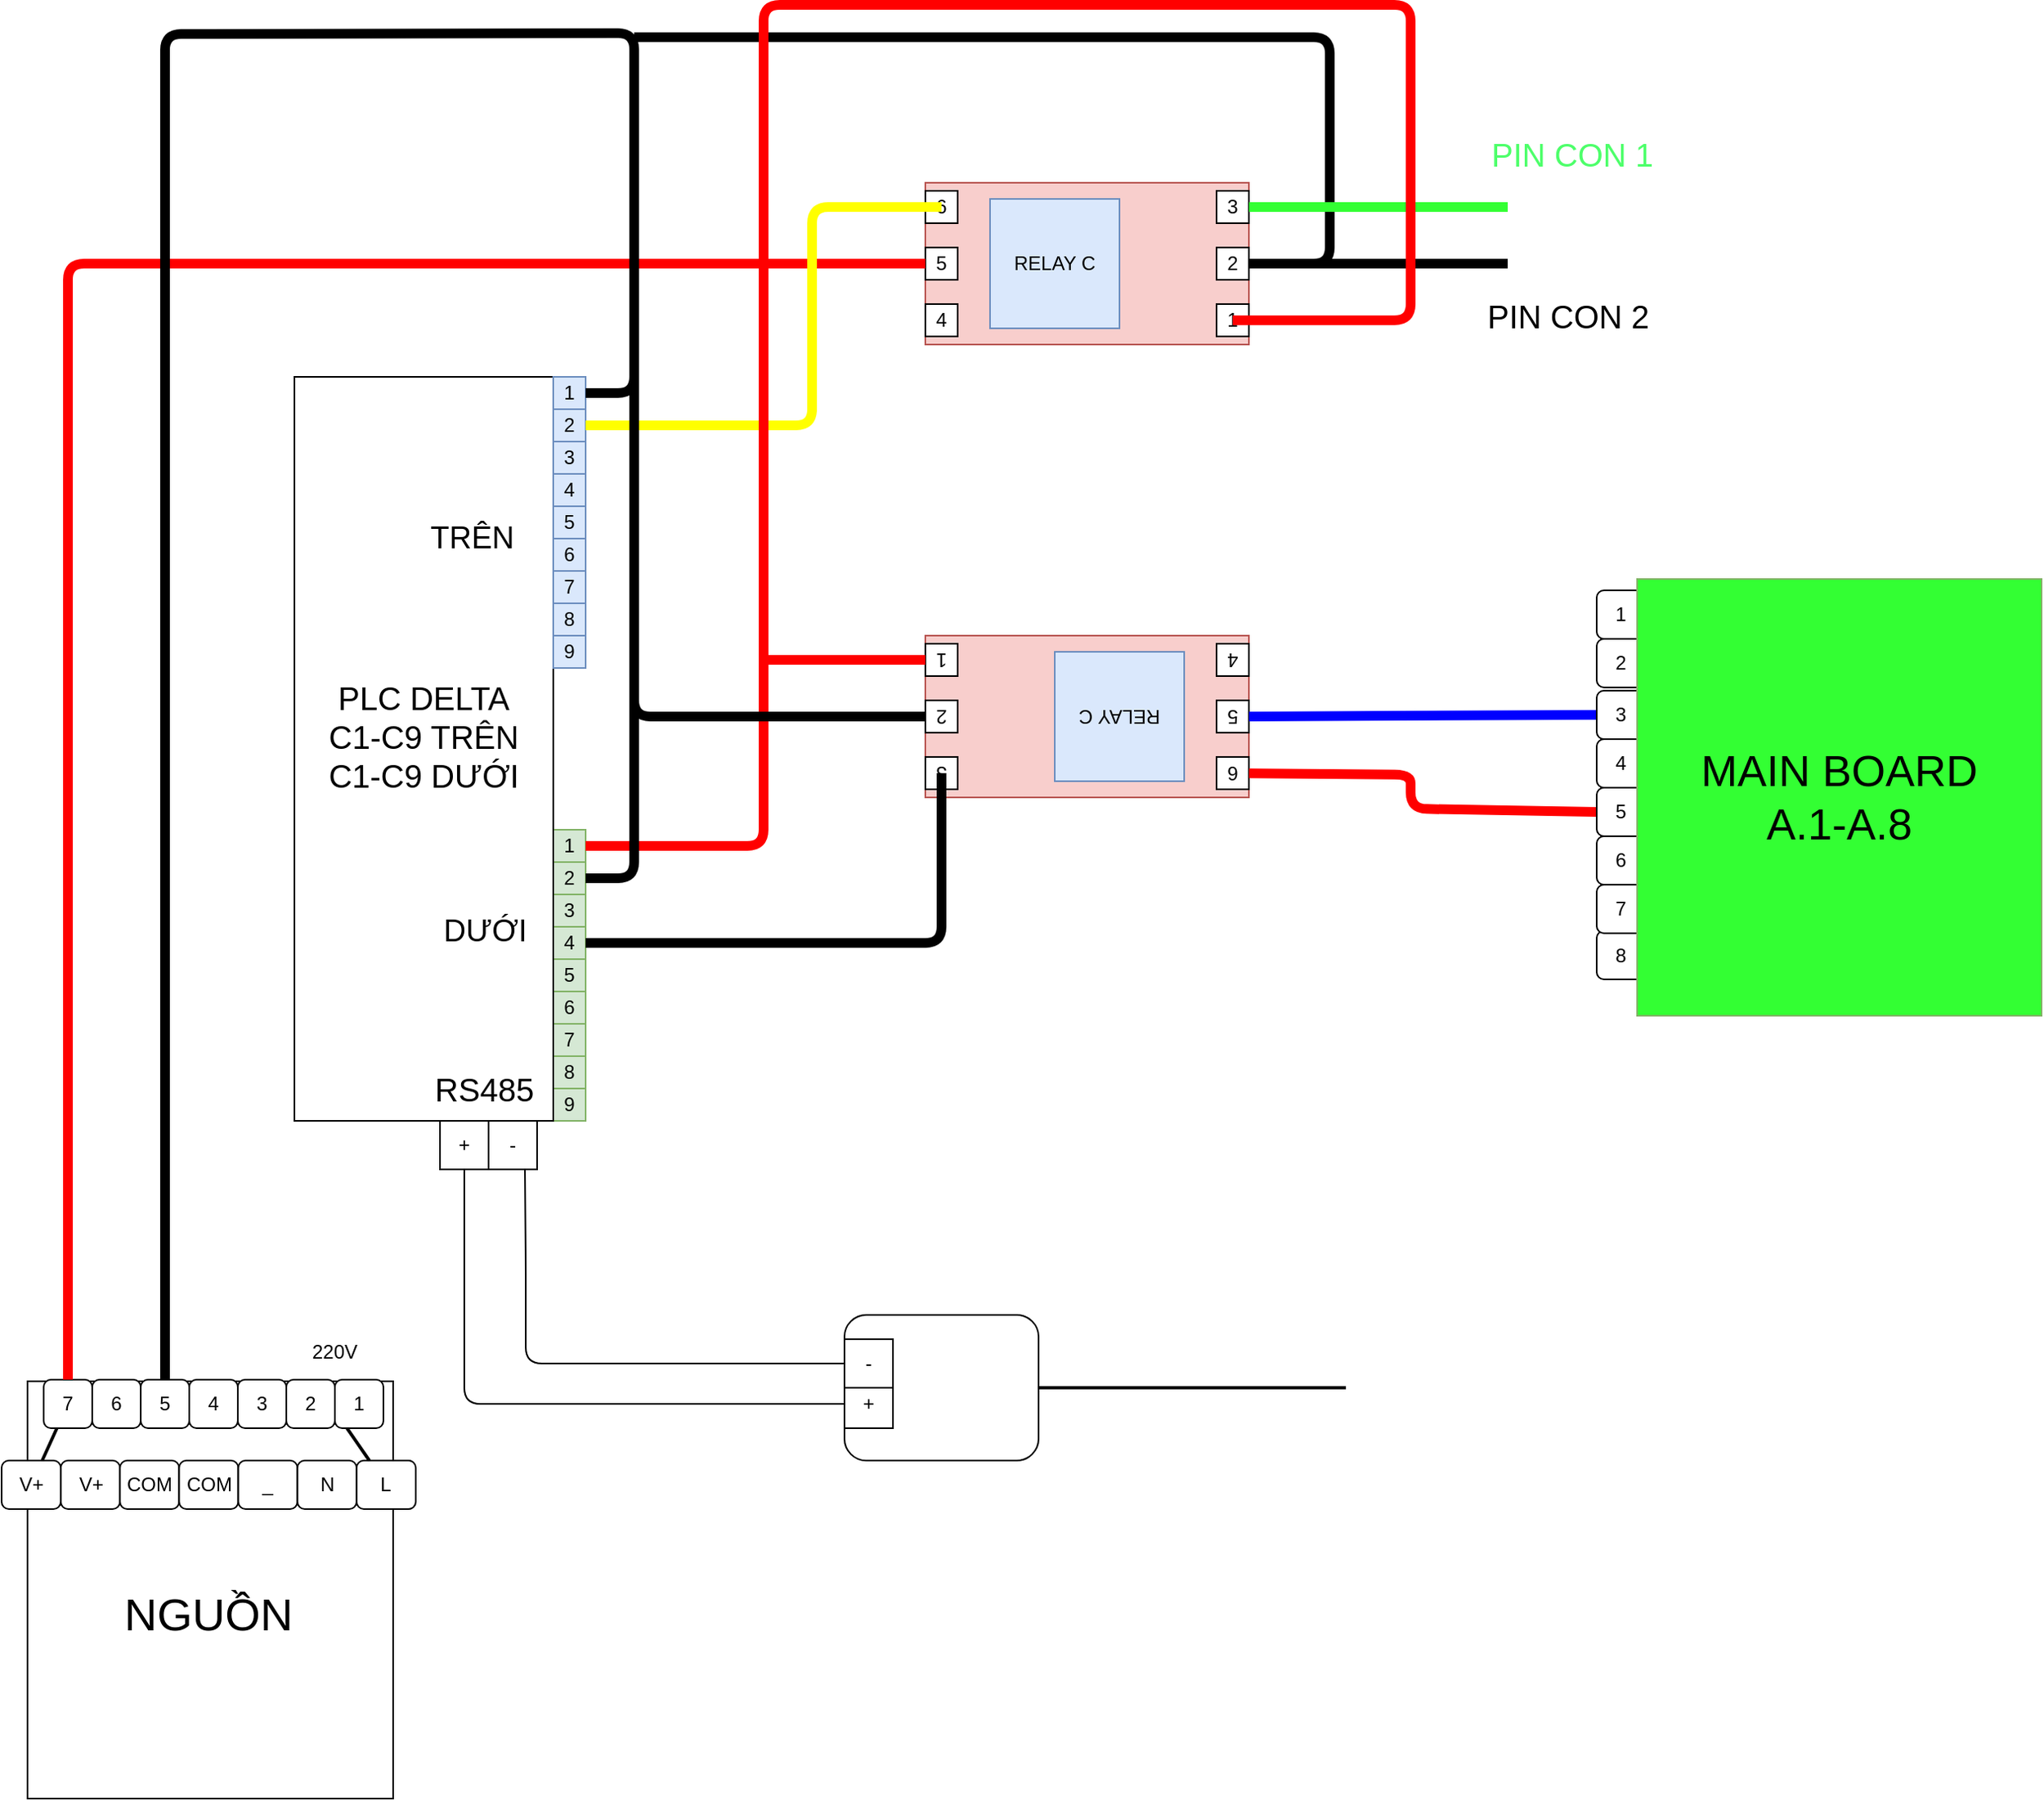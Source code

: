 <mxfile version="10.6.9"><diagram id="G7wQJjFWk1xbcr5ygPAA" name="Page-1"><mxGraphModel dx="1527" dy="1572" grid="1" gridSize="10" guides="1" tooltips="1" connect="1" arrows="1" fold="1" page="1" pageScale="1" pageWidth="827" pageHeight="1169" math="0" shadow="0"><root><mxCell id="0"/><mxCell id="1" parent="0"/><mxCell id="yhSt_tYidlioB5YtSPUc-62" value="" style="group" vertex="1" connectable="0" parent="1"><mxGeometry x="550" y="-40" width="200" height="100" as="geometry"/></mxCell><mxCell id="yhSt_tYidlioB5YtSPUc-48" value="" style="rounded=0;whiteSpace=wrap;html=1;fillColor=#f8cecc;strokeColor=#b85450;" vertex="1" parent="yhSt_tYidlioB5YtSPUc-62"><mxGeometry width="200" height="100" as="geometry"/></mxCell><mxCell id="yhSt_tYidlioB5YtSPUc-54" value="" style="group" vertex="1" connectable="0" parent="yhSt_tYidlioB5YtSPUc-62"><mxGeometry y="5" width="20" height="90" as="geometry"/></mxCell><mxCell id="yhSt_tYidlioB5YtSPUc-49" value="6" style="whiteSpace=wrap;html=1;aspect=fixed;" vertex="1" parent="yhSt_tYidlioB5YtSPUc-54"><mxGeometry width="20" height="20" as="geometry"/></mxCell><mxCell id="yhSt_tYidlioB5YtSPUc-50" value="5" style="whiteSpace=wrap;html=1;aspect=fixed;direction=south;" vertex="1" parent="yhSt_tYidlioB5YtSPUc-54"><mxGeometry y="35" width="20" height="20" as="geometry"/></mxCell><mxCell id="yhSt_tYidlioB5YtSPUc-51" value="4" style="whiteSpace=wrap;html=1;aspect=fixed;" vertex="1" parent="yhSt_tYidlioB5YtSPUc-54"><mxGeometry y="70" width="20" height="20" as="geometry"/></mxCell><mxCell id="yhSt_tYidlioB5YtSPUc-55" value="" style="group" vertex="1" connectable="0" parent="yhSt_tYidlioB5YtSPUc-62"><mxGeometry x="180" y="5" width="20" height="90" as="geometry"/></mxCell><mxCell id="yhSt_tYidlioB5YtSPUc-56" value="3" style="whiteSpace=wrap;html=1;aspect=fixed;" vertex="1" parent="yhSt_tYidlioB5YtSPUc-55"><mxGeometry width="20" height="20" as="geometry"/></mxCell><mxCell id="yhSt_tYidlioB5YtSPUc-57" value="2" style="whiteSpace=wrap;html=1;aspect=fixed;" vertex="1" parent="yhSt_tYidlioB5YtSPUc-55"><mxGeometry y="35" width="20" height="20" as="geometry"/></mxCell><mxCell id="yhSt_tYidlioB5YtSPUc-58" value="1" style="whiteSpace=wrap;html=1;aspect=fixed;" vertex="1" parent="yhSt_tYidlioB5YtSPUc-55"><mxGeometry y="70" width="20" height="20" as="geometry"/></mxCell><mxCell id="yhSt_tYidlioB5YtSPUc-61" value="RELAY C" style="whiteSpace=wrap;html=1;aspect=fixed;fillColor=#dae8fc;strokeColor=#6c8ebf;" vertex="1" parent="yhSt_tYidlioB5YtSPUc-62"><mxGeometry x="40" y="10" width="80" height="80" as="geometry"/></mxCell><mxCell id="yhSt_tYidlioB5YtSPUc-63" value="" style="group;rotation=180;" vertex="1" connectable="0" parent="1"><mxGeometry x="550" y="240" width="200" height="100" as="geometry"/></mxCell><mxCell id="yhSt_tYidlioB5YtSPUc-64" value="" style="rounded=0;whiteSpace=wrap;html=1;fillColor=#f8cecc;strokeColor=#b85450;rotation=180;" vertex="1" parent="yhSt_tYidlioB5YtSPUc-63"><mxGeometry width="200" height="100" as="geometry"/></mxCell><mxCell id="yhSt_tYidlioB5YtSPUc-65" value="" style="group;rotation=180;" vertex="1" connectable="0" parent="yhSt_tYidlioB5YtSPUc-63"><mxGeometry x="180" y="5" width="20" height="90" as="geometry"/></mxCell><mxCell id="yhSt_tYidlioB5YtSPUc-66" value="6" style="whiteSpace=wrap;html=1;aspect=fixed;rotation=180;" vertex="1" parent="yhSt_tYidlioB5YtSPUc-65"><mxGeometry y="70" width="20" height="20" as="geometry"/></mxCell><mxCell id="yhSt_tYidlioB5YtSPUc-67" value="5" style="whiteSpace=wrap;html=1;aspect=fixed;direction=south;rotation=180;" vertex="1" parent="yhSt_tYidlioB5YtSPUc-65"><mxGeometry y="35" width="20" height="20" as="geometry"/></mxCell><mxCell id="yhSt_tYidlioB5YtSPUc-68" value="4" style="whiteSpace=wrap;html=1;aspect=fixed;rotation=180;" vertex="1" parent="yhSt_tYidlioB5YtSPUc-65"><mxGeometry width="20" height="20" as="geometry"/></mxCell><mxCell id="yhSt_tYidlioB5YtSPUc-69" value="" style="group;rotation=180;" vertex="1" connectable="0" parent="yhSt_tYidlioB5YtSPUc-63"><mxGeometry y="5" width="20" height="90" as="geometry"/></mxCell><mxCell id="yhSt_tYidlioB5YtSPUc-70" value="3" style="whiteSpace=wrap;html=1;aspect=fixed;rotation=180;" vertex="1" parent="yhSt_tYidlioB5YtSPUc-69"><mxGeometry y="70" width="20" height="20" as="geometry"/></mxCell><mxCell id="yhSt_tYidlioB5YtSPUc-71" value="2" style="whiteSpace=wrap;html=1;aspect=fixed;rotation=180;" vertex="1" parent="yhSt_tYidlioB5YtSPUc-69"><mxGeometry y="35" width="20" height="20" as="geometry"/></mxCell><mxCell id="yhSt_tYidlioB5YtSPUc-72" value="1" style="whiteSpace=wrap;html=1;aspect=fixed;rotation=180;" vertex="1" parent="yhSt_tYidlioB5YtSPUc-69"><mxGeometry width="20" height="20" as="geometry"/></mxCell><mxCell id="yhSt_tYidlioB5YtSPUc-73" value="RELAY C" style="whiteSpace=wrap;html=1;aspect=fixed;fillColor=#dae8fc;strokeColor=#6c8ebf;rotation=180;" vertex="1" parent="yhSt_tYidlioB5YtSPUc-63"><mxGeometry x="80" y="10" width="80" height="80" as="geometry"/></mxCell><mxCell id="yhSt_tYidlioB5YtSPUc-74" value="" style="group" vertex="1" connectable="0" parent="1"><mxGeometry x="240" y="80" width="100" height="460" as="geometry"/></mxCell><mxCell id="yhSt_tYidlioB5YtSPUc-27" value="" style="group;fillColor=#d5e8d4;strokeColor=#82b366;" vertex="1" connectable="0" parent="yhSt_tYidlioB5YtSPUc-74"><mxGeometry x="80" y="280" width="20" height="180" as="geometry"/></mxCell><mxCell id="yhSt_tYidlioB5YtSPUc-18" value="" style="group;fillColor=#d5e8d4;strokeColor=#82b366;" vertex="1" connectable="0" parent="yhSt_tYidlioB5YtSPUc-27"><mxGeometry width="20" height="80" as="geometry"/></mxCell><mxCell id="yhSt_tYidlioB5YtSPUc-7" value="1" style="whiteSpace=wrap;html=1;aspect=fixed;fillColor=#d5e8d4;strokeColor=#82b366;" vertex="1" parent="yhSt_tYidlioB5YtSPUc-18"><mxGeometry width="20" height="20" as="geometry"/></mxCell><mxCell id="yhSt_tYidlioB5YtSPUc-8" value="2" style="whiteSpace=wrap;html=1;aspect=fixed;fillColor=#d5e8d4;strokeColor=#82b366;" vertex="1" parent="yhSt_tYidlioB5YtSPUc-18"><mxGeometry y="20" width="20" height="20" as="geometry"/></mxCell><mxCell id="yhSt_tYidlioB5YtSPUc-9" value="3" style="whiteSpace=wrap;html=1;aspect=fixed;fillColor=#d5e8d4;strokeColor=#82b366;" vertex="1" parent="yhSt_tYidlioB5YtSPUc-18"><mxGeometry y="40" width="20" height="20" as="geometry"/></mxCell><mxCell id="yhSt_tYidlioB5YtSPUc-10" value="4" style="whiteSpace=wrap;html=1;aspect=fixed;fillColor=#d5e8d4;strokeColor=#82b366;" vertex="1" parent="yhSt_tYidlioB5YtSPUc-18"><mxGeometry y="60" width="20" height="20" as="geometry"/></mxCell><mxCell id="yhSt_tYidlioB5YtSPUc-19" value="" style="group;fillColor=#d5e8d4;strokeColor=#82b366;" vertex="1" connectable="0" parent="yhSt_tYidlioB5YtSPUc-27"><mxGeometry y="80" width="20" height="80" as="geometry"/></mxCell><mxCell id="yhSt_tYidlioB5YtSPUc-20" value="5" style="whiteSpace=wrap;html=1;aspect=fixed;fillColor=#d5e8d4;strokeColor=#82b366;" vertex="1" parent="yhSt_tYidlioB5YtSPUc-19"><mxGeometry width="20" height="20" as="geometry"/></mxCell><mxCell id="yhSt_tYidlioB5YtSPUc-21" value="6" style="whiteSpace=wrap;html=1;aspect=fixed;fillColor=#d5e8d4;strokeColor=#82b366;" vertex="1" parent="yhSt_tYidlioB5YtSPUc-19"><mxGeometry y="20" width="20" height="20" as="geometry"/></mxCell><mxCell id="yhSt_tYidlioB5YtSPUc-22" value="7" style="whiteSpace=wrap;html=1;aspect=fixed;fillColor=#d5e8d4;strokeColor=#82b366;" vertex="1" parent="yhSt_tYidlioB5YtSPUc-19"><mxGeometry y="40" width="20" height="20" as="geometry"/></mxCell><mxCell id="yhSt_tYidlioB5YtSPUc-23" value="8" style="whiteSpace=wrap;html=1;aspect=fixed;fillColor=#d5e8d4;strokeColor=#82b366;" vertex="1" parent="yhSt_tYidlioB5YtSPUc-19"><mxGeometry y="60" width="20" height="20" as="geometry"/></mxCell><mxCell id="yhSt_tYidlioB5YtSPUc-26" value="9" style="whiteSpace=wrap;html=1;aspect=fixed;fillColor=#d5e8d4;strokeColor=#82b366;" vertex="1" parent="yhSt_tYidlioB5YtSPUc-27"><mxGeometry y="160" width="20" height="20" as="geometry"/></mxCell><mxCell id="yhSt_tYidlioB5YtSPUc-28" value="&lt;font style=&quot;font-size: 20px&quot;&gt;PLC DELTA&lt;br&gt;C1-C9 TRÊN&lt;br&gt;C1-C9 DƯỚI&lt;br&gt;&lt;/font&gt;&lt;br&gt;" style="rounded=0;whiteSpace=wrap;html=1;direction=south;" vertex="1" parent="yhSt_tYidlioB5YtSPUc-74"><mxGeometry x="-80" width="160" height="460" as="geometry"/></mxCell><mxCell id="yhSt_tYidlioB5YtSPUc-34" value="" style="group;fillColor=#dae8fc;strokeColor=#6c8ebf;" vertex="1" connectable="0" parent="yhSt_tYidlioB5YtSPUc-74"><mxGeometry x="80" width="20" height="180" as="geometry"/></mxCell><mxCell id="yhSt_tYidlioB5YtSPUc-35" value="" style="group;fillColor=#dae8fc;strokeColor=#6c8ebf;" vertex="1" connectable="0" parent="yhSt_tYidlioB5YtSPUc-34"><mxGeometry width="20" height="80" as="geometry"/></mxCell><mxCell id="yhSt_tYidlioB5YtSPUc-36" value="1" style="whiteSpace=wrap;html=1;aspect=fixed;fillColor=#dae8fc;strokeColor=#6c8ebf;" vertex="1" parent="yhSt_tYidlioB5YtSPUc-35"><mxGeometry width="20" height="20" as="geometry"/></mxCell><mxCell id="yhSt_tYidlioB5YtSPUc-37" value="2" style="whiteSpace=wrap;html=1;aspect=fixed;fillColor=#dae8fc;strokeColor=#6c8ebf;" vertex="1" parent="yhSt_tYidlioB5YtSPUc-35"><mxGeometry y="20" width="20" height="20" as="geometry"/></mxCell><mxCell id="yhSt_tYidlioB5YtSPUc-38" value="3" style="whiteSpace=wrap;html=1;aspect=fixed;fillColor=#dae8fc;strokeColor=#6c8ebf;" vertex="1" parent="yhSt_tYidlioB5YtSPUc-35"><mxGeometry y="40" width="20" height="20" as="geometry"/></mxCell><mxCell id="yhSt_tYidlioB5YtSPUc-39" value="4" style="whiteSpace=wrap;html=1;aspect=fixed;fillColor=#dae8fc;strokeColor=#6c8ebf;" vertex="1" parent="yhSt_tYidlioB5YtSPUc-35"><mxGeometry y="60" width="20" height="20" as="geometry"/></mxCell><mxCell id="yhSt_tYidlioB5YtSPUc-40" value="" style="group;fillColor=#dae8fc;strokeColor=#6c8ebf;" vertex="1" connectable="0" parent="yhSt_tYidlioB5YtSPUc-34"><mxGeometry y="80" width="20" height="80" as="geometry"/></mxCell><mxCell id="yhSt_tYidlioB5YtSPUc-41" value="5" style="whiteSpace=wrap;html=1;aspect=fixed;fillColor=#dae8fc;strokeColor=#6c8ebf;" vertex="1" parent="yhSt_tYidlioB5YtSPUc-40"><mxGeometry width="20" height="20" as="geometry"/></mxCell><mxCell id="yhSt_tYidlioB5YtSPUc-42" value="6" style="whiteSpace=wrap;html=1;aspect=fixed;fillColor=#dae8fc;strokeColor=#6c8ebf;" vertex="1" parent="yhSt_tYidlioB5YtSPUc-40"><mxGeometry y="20" width="20" height="20" as="geometry"/></mxCell><mxCell id="yhSt_tYidlioB5YtSPUc-43" value="7" style="whiteSpace=wrap;html=1;aspect=fixed;fillColor=#dae8fc;strokeColor=#6c8ebf;" vertex="1" parent="yhSt_tYidlioB5YtSPUc-40"><mxGeometry y="40" width="20" height="20" as="geometry"/></mxCell><mxCell id="yhSt_tYidlioB5YtSPUc-44" value="8" style="whiteSpace=wrap;html=1;aspect=fixed;fillColor=#dae8fc;strokeColor=#6c8ebf;" vertex="1" parent="yhSt_tYidlioB5YtSPUc-40"><mxGeometry y="60" width="20" height="20" as="geometry"/></mxCell><mxCell id="yhSt_tYidlioB5YtSPUc-45" value="9" style="whiteSpace=wrap;html=1;aspect=fixed;fillColor=#dae8fc;strokeColor=#6c8ebf;" vertex="1" parent="yhSt_tYidlioB5YtSPUc-34"><mxGeometry y="160" width="20" height="20" as="geometry"/></mxCell><mxCell id="yhSt_tYidlioB5YtSPUc-131" value="&lt;font style=&quot;font-size: 20px&quot;&gt;RS485&lt;/font&gt;" style="text;html=1;strokeColor=none;fillColor=none;align=center;verticalAlign=middle;whiteSpace=wrap;rounded=0;" vertex="1" parent="yhSt_tYidlioB5YtSPUc-74"><mxGeometry x="10" y="415" width="55" height="50" as="geometry"/></mxCell><mxCell id="yhSt_tYidlioB5YtSPUc-132" value="&lt;font style=&quot;font-size: 19px&quot;&gt;TRÊN&lt;/font&gt;" style="text;html=1;strokeColor=none;fillColor=none;align=center;verticalAlign=middle;whiteSpace=wrap;rounded=0;" vertex="1" parent="yhSt_tYidlioB5YtSPUc-74"><mxGeometry x="10" y="90" width="40" height="20" as="geometry"/></mxCell><mxCell id="yhSt_tYidlioB5YtSPUc-133" value="&lt;font style=&quot;font-size: 19px&quot;&gt;DƯỚI&lt;/font&gt;" style="text;html=1;strokeColor=none;fillColor=none;align=center;verticalAlign=middle;whiteSpace=wrap;rounded=0;" vertex="1" parent="yhSt_tYidlioB5YtSPUc-74"><mxGeometry x="17.5" y="332.5" width="40" height="20" as="geometry"/></mxCell><mxCell id="yhSt_tYidlioB5YtSPUc-87" value="" style="group" vertex="1" connectable="0" parent="1"><mxGeometry x="-21" y="680" width="416" height="263" as="geometry"/></mxCell><mxCell id="yhSt_tYidlioB5YtSPUc-75" value="" style="rounded=0;whiteSpace=wrap;html=1;rotation=-90;" vertex="1" parent="yhSt_tYidlioB5YtSPUc-87"><mxGeometry y="37" width="258" height="226" as="geometry"/></mxCell><mxCell id="yhSt_tYidlioB5YtSPUc-83" value="" style="group" vertex="1" connectable="0" parent="yhSt_tYidlioB5YtSPUc-87"><mxGeometry x="26" y="20" width="210" height="30" as="geometry"/></mxCell><mxCell id="yhSt_tYidlioB5YtSPUc-76" value="6" style="rounded=1;whiteSpace=wrap;html=1;" vertex="1" parent="yhSt_tYidlioB5YtSPUc-83"><mxGeometry x="30" width="30" height="30" as="geometry"/></mxCell><mxCell id="yhSt_tYidlioB5YtSPUc-77" value="7" style="rounded=1;whiteSpace=wrap;html=1;" vertex="1" parent="yhSt_tYidlioB5YtSPUc-83"><mxGeometry width="30" height="30" as="geometry"/></mxCell><mxCell id="yhSt_tYidlioB5YtSPUc-78" value="5" style="rounded=1;whiteSpace=wrap;html=1;" vertex="1" parent="yhSt_tYidlioB5YtSPUc-83"><mxGeometry x="60" width="30" height="30" as="geometry"/></mxCell><mxCell id="yhSt_tYidlioB5YtSPUc-79" value="4" style="rounded=1;whiteSpace=wrap;html=1;" vertex="1" parent="yhSt_tYidlioB5YtSPUc-83"><mxGeometry x="90" width="30" height="30" as="geometry"/></mxCell><mxCell id="yhSt_tYidlioB5YtSPUc-80" value="3" style="rounded=1;whiteSpace=wrap;html=1;" vertex="1" parent="yhSt_tYidlioB5YtSPUc-83"><mxGeometry x="120" width="30" height="30" as="geometry"/></mxCell><mxCell id="yhSt_tYidlioB5YtSPUc-81" value="2" style="rounded=1;whiteSpace=wrap;html=1;" vertex="1" parent="yhSt_tYidlioB5YtSPUc-83"><mxGeometry x="150" width="30" height="30" as="geometry"/></mxCell><mxCell id="yhSt_tYidlioB5YtSPUc-82" value="1" style="rounded=1;whiteSpace=wrap;html=1;" vertex="1" parent="yhSt_tYidlioB5YtSPUc-83"><mxGeometry x="180" width="30" height="30" as="geometry"/></mxCell><mxCell id="yhSt_tYidlioB5YtSPUc-84" value="220V&lt;br&gt;&lt;br&gt;" style="text;html=1;strokeColor=none;fillColor=none;align=center;verticalAlign=middle;whiteSpace=wrap;rounded=0;" vertex="1" parent="yhSt_tYidlioB5YtSPUc-87"><mxGeometry x="186" width="40" height="20" as="geometry"/></mxCell><mxCell id="yhSt_tYidlioB5YtSPUc-142" value="&lt;font style=&quot;font-size: 28px&quot;&gt;NGUỒN&lt;/font&gt;" style="text;html=1;strokeColor=none;fillColor=none;align=center;verticalAlign=middle;whiteSpace=wrap;rounded=0;" vertex="1" parent="yhSt_tYidlioB5YtSPUc-87"><mxGeometry x="76" y="140" width="104" height="50" as="geometry"/></mxCell><mxCell id="yhSt_tYidlioB5YtSPUc-145" value="" style="group" vertex="1" connectable="0" parent="yhSt_tYidlioB5YtSPUc-87"><mxGeometry y="70" width="256" height="30" as="geometry"/></mxCell><mxCell id="yhSt_tYidlioB5YtSPUc-146" value="V+" style="rounded=1;whiteSpace=wrap;html=1;" vertex="1" parent="yhSt_tYidlioB5YtSPUc-145"><mxGeometry x="36.571" width="36.571" height="30" as="geometry"/></mxCell><mxCell id="yhSt_tYidlioB5YtSPUc-147" value="V+" style="rounded=1;whiteSpace=wrap;html=1;" vertex="1" parent="yhSt_tYidlioB5YtSPUc-145"><mxGeometry width="36.571" height="30" as="geometry"/></mxCell><mxCell id="yhSt_tYidlioB5YtSPUc-148" value="COM" style="rounded=1;whiteSpace=wrap;html=1;" vertex="1" parent="yhSt_tYidlioB5YtSPUc-145"><mxGeometry x="73.143" width="36.571" height="30" as="geometry"/></mxCell><mxCell id="yhSt_tYidlioB5YtSPUc-149" value="COM" style="rounded=1;whiteSpace=wrap;html=1;" vertex="1" parent="yhSt_tYidlioB5YtSPUc-145"><mxGeometry x="109.714" width="36.571" height="30" as="geometry"/></mxCell><mxCell id="yhSt_tYidlioB5YtSPUc-150" value="_" style="rounded=1;whiteSpace=wrap;html=1;" vertex="1" parent="yhSt_tYidlioB5YtSPUc-145"><mxGeometry x="146.286" width="36.571" height="30" as="geometry"/></mxCell><mxCell id="yhSt_tYidlioB5YtSPUc-151" value="N" style="rounded=1;whiteSpace=wrap;html=1;" vertex="1" parent="yhSt_tYidlioB5YtSPUc-145"><mxGeometry x="182.857" width="36.571" height="30" as="geometry"/></mxCell><mxCell id="yhSt_tYidlioB5YtSPUc-152" value="L" style="rounded=1;whiteSpace=wrap;html=1;" vertex="1" parent="yhSt_tYidlioB5YtSPUc-145"><mxGeometry x="219.429" width="36.571" height="30" as="geometry"/></mxCell><mxCell id="yhSt_tYidlioB5YtSPUc-155" value="" style="endArrow=none;html=1;strokeColor=#000000;strokeWidth=2;" edge="1" parent="yhSt_tYidlioB5YtSPUc-87" source="yhSt_tYidlioB5YtSPUc-147" target="yhSt_tYidlioB5YtSPUc-77"><mxGeometry width="50" height="50" relative="1" as="geometry"><mxPoint x="11" y="350" as="sourcePoint"/><mxPoint x="61" y="300" as="targetPoint"/></mxGeometry></mxCell><mxCell id="yhSt_tYidlioB5YtSPUc-156" value="" style="endArrow=none;html=1;strokeColor=#000000;strokeWidth=2;entryX=0.25;entryY=1;entryDx=0;entryDy=0;" edge="1" parent="yhSt_tYidlioB5YtSPUc-87" source="yhSt_tYidlioB5YtSPUc-152" target="yhSt_tYidlioB5YtSPUc-82"><mxGeometry width="50" height="50" relative="1" as="geometry"><mxPoint x="11" y="350" as="sourcePoint"/><mxPoint x="61" y="300" as="targetPoint"/></mxGeometry></mxCell><mxCell id="yhSt_tYidlioB5YtSPUc-88" value="" style="rounded=1;whiteSpace=wrap;html=1;" vertex="1" parent="1"><mxGeometry x="500" y="660" width="120" height="90" as="geometry"/></mxCell><mxCell id="yhSt_tYidlioB5YtSPUc-89" value="+" style="whiteSpace=wrap;html=1;aspect=fixed;" vertex="1" parent="1"><mxGeometry x="500" y="700" width="30" height="30" as="geometry"/></mxCell><mxCell id="yhSt_tYidlioB5YtSPUc-90" value="-" style="whiteSpace=wrap;html=1;aspect=fixed;" vertex="1" parent="1"><mxGeometry x="500" y="675" width="30" height="30" as="geometry"/></mxCell><mxCell id="yhSt_tYidlioB5YtSPUc-91" value="+" style="whiteSpace=wrap;html=1;aspect=fixed;" vertex="1" parent="1"><mxGeometry x="250" y="540" width="30" height="30" as="geometry"/></mxCell><mxCell id="yhSt_tYidlioB5YtSPUc-92" value="-" style="whiteSpace=wrap;html=1;aspect=fixed;" vertex="1" parent="1"><mxGeometry x="280" y="540" width="30" height="30" as="geometry"/></mxCell><mxCell id="yhSt_tYidlioB5YtSPUc-96" value="" style="endArrow=none;html=1;entryX=0.75;entryY=1;entryDx=0;entryDy=0;exitX=0;exitY=0.5;exitDx=0;exitDy=0;" edge="1" parent="1" source="yhSt_tYidlioB5YtSPUc-90" target="yhSt_tYidlioB5YtSPUc-92"><mxGeometry width="50" height="50" relative="1" as="geometry"><mxPoint x="20" y="1040" as="sourcePoint"/><mxPoint x="70" y="990" as="targetPoint"/><Array as="points"><mxPoint x="303" y="690"/><mxPoint x="303" y="630"/></Array></mxGeometry></mxCell><mxCell id="yhSt_tYidlioB5YtSPUc-97" value="" style="endArrow=none;html=1;" edge="1" parent="1" source="yhSt_tYidlioB5YtSPUc-89" target="yhSt_tYidlioB5YtSPUc-91"><mxGeometry width="50" height="50" relative="1" as="geometry"><mxPoint x="20" y="1040" as="sourcePoint"/><mxPoint x="70" y="990" as="targetPoint"/><Array as="points"><mxPoint x="265" y="715"/></Array></mxGeometry></mxCell><mxCell id="yhSt_tYidlioB5YtSPUc-99" value="" style="endArrow=none;html=1;strokeColor=#FF0000;strokeWidth=6;" edge="1" parent="1" source="yhSt_tYidlioB5YtSPUc-50" target="yhSt_tYidlioB5YtSPUc-77"><mxGeometry width="50" height="50" relative="1" as="geometry"><mxPoint x="-20" y="1030" as="sourcePoint"/><mxPoint x="30" y="980" as="targetPoint"/><Array as="points"><mxPoint x="450" y="10"/><mxPoint x="20" y="10"/></Array></mxGeometry></mxCell><mxCell id="yhSt_tYidlioB5YtSPUc-100" value="" style="endArrow=none;html=1;strokeColor=#000000;strokeWidth=6;entryX=0.5;entryY=0;entryDx=0;entryDy=0;" edge="1" parent="1" target="yhSt_tYidlioB5YtSPUc-78"><mxGeometry width="50" height="50" relative="1" as="geometry"><mxPoint x="370" y="-17.5" as="sourcePoint"/><mxPoint x="60" y="592.5" as="targetPoint"/><Array as="points"><mxPoint x="370" y="-132.5"/><mxPoint x="80" y="-132"/></Array></mxGeometry></mxCell><mxCell id="yhSt_tYidlioB5YtSPUc-102" value="" style="endArrow=none;html=1;strokeColor=#000000;strokeWidth=6;exitX=1;exitY=0.5;exitDx=0;exitDy=0;" edge="1" parent="1" source="yhSt_tYidlioB5YtSPUc-36"><mxGeometry width="50" height="50" relative="1" as="geometry"><mxPoint x="-20" y="1030" as="sourcePoint"/><mxPoint x="370" y="-20" as="targetPoint"/><Array as="points"><mxPoint x="370" y="90"/></Array></mxGeometry></mxCell><mxCell id="yhSt_tYidlioB5YtSPUc-103" value="" style="endArrow=none;html=1;strokeColor=#FFFF00;strokeWidth=6;" edge="1" parent="1" target="yhSt_tYidlioB5YtSPUc-37"><mxGeometry width="50" height="50" relative="1" as="geometry"><mxPoint x="560" y="-25" as="sourcePoint"/><mxPoint x="30" y="980" as="targetPoint"/><Array as="points"><mxPoint x="480" y="-25"/><mxPoint x="480" y="110"/></Array></mxGeometry></mxCell><mxCell id="yhSt_tYidlioB5YtSPUc-104" value="" style="endArrow=none;html=1;strokeColor=#000000;strokeWidth=6;exitX=1;exitY=0.5;exitDx=0;exitDy=0;" edge="1" parent="1" source="yhSt_tYidlioB5YtSPUc-57"><mxGeometry width="50" height="50" relative="1" as="geometry"><mxPoint x="770" y="-130" as="sourcePoint"/><mxPoint x="370" y="-130" as="targetPoint"/><Array as="points"><mxPoint x="800" y="10"/><mxPoint x="800" y="-130"/></Array></mxGeometry></mxCell><mxCell id="yhSt_tYidlioB5YtSPUc-106" value="" style="endArrow=none;html=1;strokeColor=#000000;strokeWidth=6;" edge="1" parent="1"><mxGeometry width="50" height="50" relative="1" as="geometry"><mxPoint x="910" y="10" as="sourcePoint"/><mxPoint x="790" y="10" as="targetPoint"/></mxGeometry></mxCell><mxCell id="yhSt_tYidlioB5YtSPUc-107" value="" style="endArrow=none;html=1;strokeColor=#33FF33;strokeWidth=6;" edge="1" parent="1" target="yhSt_tYidlioB5YtSPUc-56"><mxGeometry width="50" height="50" relative="1" as="geometry"><mxPoint x="910" y="-25" as="sourcePoint"/><mxPoint x="150" y="980" as="targetPoint"/></mxGeometry></mxCell><mxCell id="yhSt_tYidlioB5YtSPUc-108" value="" style="endArrow=none;html=1;strokeColor=#FF0000;strokeWidth=6;" edge="1" parent="1"><mxGeometry width="50" height="50" relative="1" as="geometry"><mxPoint x="740" y="45" as="sourcePoint"/><mxPoint x="450" y="10" as="targetPoint"/><Array as="points"><mxPoint x="850" y="45"/><mxPoint x="850" y="-150"/><mxPoint x="450" y="-150"/></Array></mxGeometry></mxCell><mxCell id="yhSt_tYidlioB5YtSPUc-109" value="" style="endArrow=none;html=1;strokeColor=#FF0000;strokeWidth=6;" edge="1" parent="1" source="yhSt_tYidlioB5YtSPUc-7"><mxGeometry width="50" height="50" relative="1" as="geometry"><mxPoint x="450" y="370" as="sourcePoint"/><mxPoint x="450" y="10" as="targetPoint"/><Array as="points"><mxPoint x="450" y="370"/></Array></mxGeometry></mxCell><mxCell id="yhSt_tYidlioB5YtSPUc-110" value="" style="endArrow=none;html=1;strokeColor=#FF0000;strokeWidth=6;" edge="1" parent="1" target="yhSt_tYidlioB5YtSPUc-72"><mxGeometry width="50" height="50" relative="1" as="geometry"><mxPoint x="450" y="255" as="sourcePoint"/><mxPoint x="110" y="980" as="targetPoint"/></mxGeometry></mxCell><mxCell id="yhSt_tYidlioB5YtSPUc-111" value="" style="endArrow=none;html=1;strokeColor=#000000;strokeWidth=6;exitX=1;exitY=0.5;exitDx=0;exitDy=0;" edge="1" parent="1" source="yhSt_tYidlioB5YtSPUc-71"><mxGeometry width="50" height="50" relative="1" as="geometry"><mxPoint x="170" y="1030" as="sourcePoint"/><mxPoint x="370" y="80" as="targetPoint"/><Array as="points"><mxPoint x="370" y="290"/></Array></mxGeometry></mxCell><mxCell id="yhSt_tYidlioB5YtSPUc-112" value="" style="endArrow=none;html=1;strokeColor=#000000;strokeWidth=6;" edge="1" parent="1" source="yhSt_tYidlioB5YtSPUc-8"><mxGeometry width="50" height="50" relative="1" as="geometry"><mxPoint x="170" y="1030" as="sourcePoint"/><mxPoint x="370" y="280" as="targetPoint"/><Array as="points"><mxPoint x="370" y="390"/></Array></mxGeometry></mxCell><mxCell id="yhSt_tYidlioB5YtSPUc-113" value="" style="endArrow=none;html=1;strokeColor=#000000;strokeWidth=6;entryX=1;entryY=0.5;entryDx=0;entryDy=0;" edge="1" parent="1" target="yhSt_tYidlioB5YtSPUc-10"><mxGeometry width="50" height="50" relative="1" as="geometry"><mxPoint x="560" y="325" as="sourcePoint"/><mxPoint x="220" y="980" as="targetPoint"/><Array as="points"><mxPoint x="560" y="430"/></Array></mxGeometry></mxCell><mxCell id="yhSt_tYidlioB5YtSPUc-114" value="" style="endArrow=none;html=1;strokeColor=#0000FF;strokeWidth=6;exitX=0;exitY=0.5;exitDx=0;exitDy=0;" edge="1" parent="1" source="yhSt_tYidlioB5YtSPUc-122" target="yhSt_tYidlioB5YtSPUc-67"><mxGeometry width="50" height="50" relative="1" as="geometry"><mxPoint x="890" y="290" as="sourcePoint"/><mxPoint x="220" y="980" as="targetPoint"/></mxGeometry></mxCell><mxCell id="yhSt_tYidlioB5YtSPUc-115" value="" style="endArrow=none;html=1;strokeColor=#FF0000;strokeWidth=6;exitX=0;exitY=0.5;exitDx=0;exitDy=0;" edge="1" parent="1" source="yhSt_tYidlioB5YtSPUc-120" target="yhSt_tYidlioB5YtSPUc-66"><mxGeometry width="50" height="50" relative="1" as="geometry"><mxPoint x="890" y="325" as="sourcePoint"/><mxPoint x="220" y="980" as="targetPoint"/><Array as="points"><mxPoint x="850" y="347"/><mxPoint x="850" y="326"/></Array></mxGeometry></mxCell><mxCell id="yhSt_tYidlioB5YtSPUc-126" value="" style="group" vertex="1" connectable="0" parent="1"><mxGeometry x="965" y="212" width="30" height="270.5" as="geometry"/></mxCell><mxCell id="yhSt_tYidlioB5YtSPUc-125" value="" style="group" vertex="1" connectable="0" parent="yhSt_tYidlioB5YtSPUc-126"><mxGeometry width="30" height="270.5" as="geometry"/></mxCell><mxCell id="yhSt_tYidlioB5YtSPUc-117" value="8" style="rounded=1;whiteSpace=wrap;html=1;" vertex="1" parent="yhSt_tYidlioB5YtSPUc-125"><mxGeometry y="210.5" width="30" height="30" as="geometry"/></mxCell><mxCell id="yhSt_tYidlioB5YtSPUc-118" value="7" style="rounded=1;whiteSpace=wrap;html=1;" vertex="1" parent="yhSt_tYidlioB5YtSPUc-125"><mxGeometry y="182" width="30" height="30" as="geometry"/></mxCell><mxCell id="yhSt_tYidlioB5YtSPUc-119" value="6" style="rounded=1;whiteSpace=wrap;html=1;" vertex="1" parent="yhSt_tYidlioB5YtSPUc-125"><mxGeometry y="152" width="30" height="30" as="geometry"/></mxCell><mxCell id="yhSt_tYidlioB5YtSPUc-120" value="5" style="rounded=1;whiteSpace=wrap;html=1;" vertex="1" parent="yhSt_tYidlioB5YtSPUc-125"><mxGeometry y="122" width="30" height="30" as="geometry"/></mxCell><mxCell id="yhSt_tYidlioB5YtSPUc-121" value="4" style="rounded=1;whiteSpace=wrap;html=1;" vertex="1" parent="yhSt_tYidlioB5YtSPUc-125"><mxGeometry y="92" width="30" height="30" as="geometry"/></mxCell><mxCell id="yhSt_tYidlioB5YtSPUc-122" value="3" style="rounded=1;whiteSpace=wrap;html=1;" vertex="1" parent="yhSt_tYidlioB5YtSPUc-125"><mxGeometry y="62" width="30" height="30" as="geometry"/></mxCell><mxCell id="yhSt_tYidlioB5YtSPUc-123" value="2" style="rounded=1;whiteSpace=wrap;html=1;" vertex="1" parent="yhSt_tYidlioB5YtSPUc-125"><mxGeometry y="30" width="30" height="30" as="geometry"/></mxCell><mxCell id="yhSt_tYidlioB5YtSPUc-124" value="1" style="rounded=1;whiteSpace=wrap;html=1;" vertex="1" parent="yhSt_tYidlioB5YtSPUc-125"><mxGeometry width="30" height="30" as="geometry"/></mxCell><mxCell id="yhSt_tYidlioB5YtSPUc-128" value="&lt;font style=&quot;font-size: 27px&quot;&gt;MAIN BOARD&lt;br&gt;A.1-A.8&lt;br&gt;&lt;/font&gt;" style="rounded=0;whiteSpace=wrap;html=1;fillColor=#33FF33;strokeColor=#82b366;" vertex="1" parent="1"><mxGeometry x="990" y="205" width="250" height="270" as="geometry"/></mxCell><mxCell id="yhSt_tYidlioB5YtSPUc-129" value="" style="shape=image;imageAspect=0;aspect=fixed;verticalLabelPosition=bottom;verticalAlign=top;strokeColor=#00FF00;fillColor=#33FF33;image=https://ssl-product-images.www8-hp.com/digmedialib/prodimg/lowres/c05975535.png;" vertex="1" parent="1"><mxGeometry x="810" y="600" width="280" height="210" as="geometry"/></mxCell><mxCell id="yhSt_tYidlioB5YtSPUc-130" value="" style="endArrow=none;html=1;strokeColor=#000000;strokeWidth=2;entryX=1;entryY=0.5;entryDx=0;entryDy=0;" edge="1" parent="1" source="yhSt_tYidlioB5YtSPUc-129" target="yhSt_tYidlioB5YtSPUc-88"><mxGeometry width="50" height="50" relative="1" as="geometry"><mxPoint x="-20" y="1030" as="sourcePoint"/><mxPoint x="30" y="980" as="targetPoint"/></mxGeometry></mxCell><mxCell id="yhSt_tYidlioB5YtSPUc-134" value="&lt;font style=&quot;font-size: 20px&quot; color=&quot;#4dff6a&quot;&gt;PIN CON 1&lt;br&gt;&lt;/font&gt;&lt;br&gt;" style="text;html=1;strokeColor=none;fillColor=none;align=center;verticalAlign=middle;whiteSpace=wrap;rounded=0;" vertex="1" parent="1"><mxGeometry x="875" y="-60" width="150" height="20" as="geometry"/></mxCell><mxCell id="yhSt_tYidlioB5YtSPUc-135" value="&lt;font style=&quot;font-size: 20px&quot;&gt;PIN CON 2&lt;br&gt;&lt;/font&gt;&lt;br&gt;" style="text;html=1;strokeColor=none;fillColor=none;align=center;verticalAlign=middle;whiteSpace=wrap;rounded=0;" vertex="1" parent="1"><mxGeometry x="875" y="40" width="145" height="20" as="geometry"/></mxCell></root></mxGraphModel></diagram></mxfile>